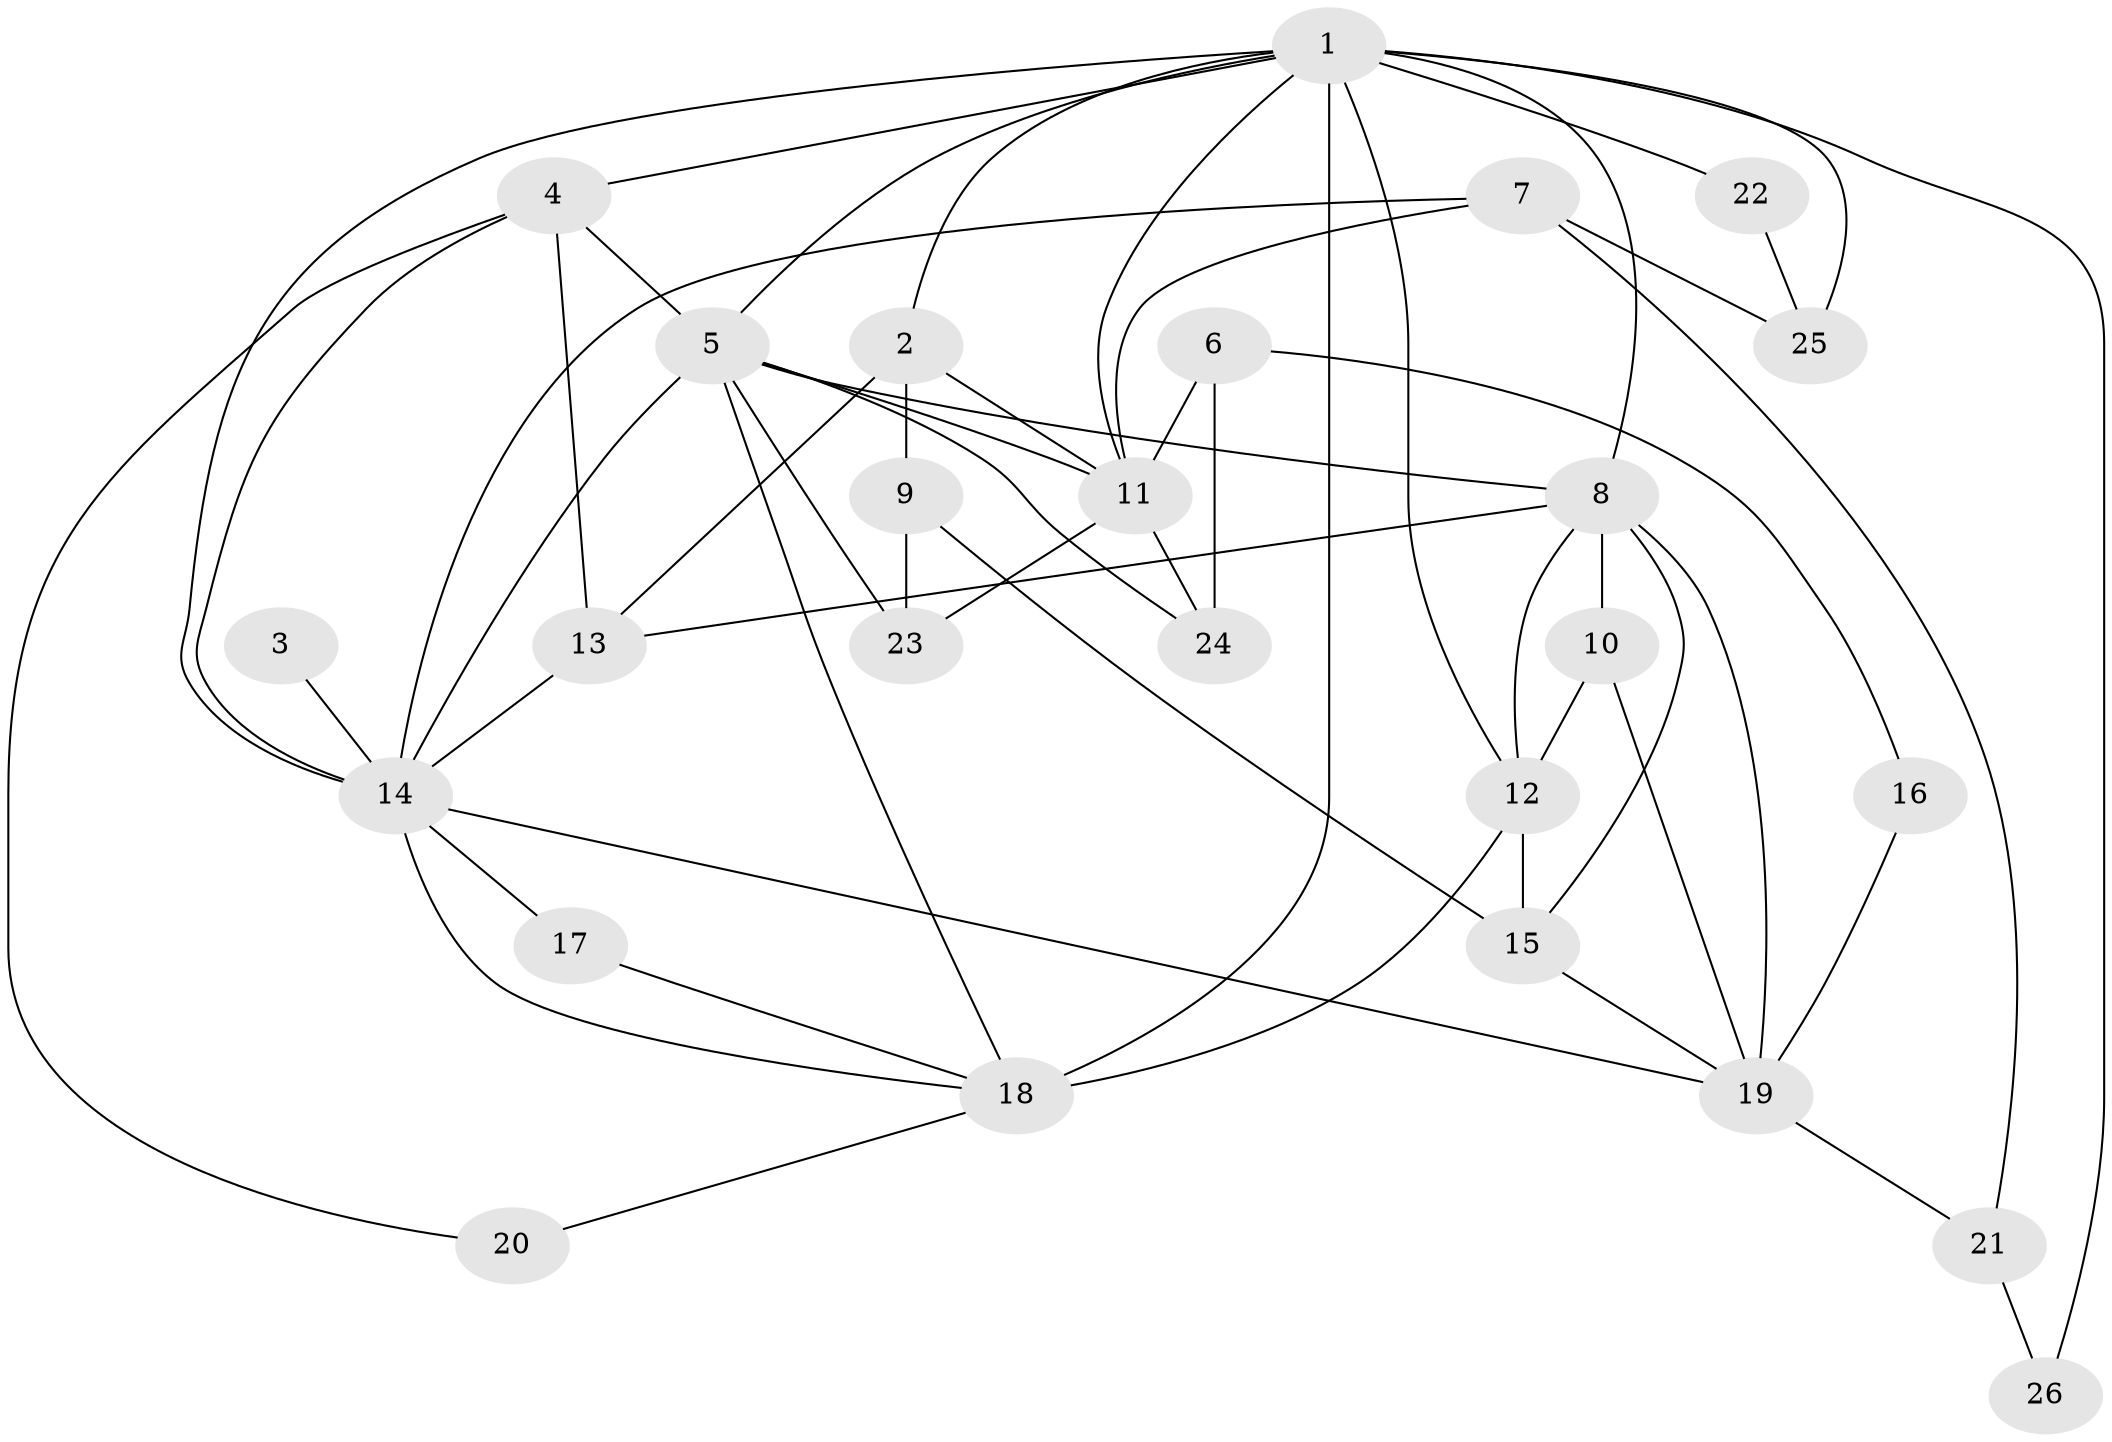 // original degree distribution, {4: 0.2549019607843137, 8: 0.0392156862745098, 2: 0.17647058823529413, 6: 0.09803921568627451, 5: 0.058823529411764705, 3: 0.29411764705882354, 7: 0.0784313725490196}
// Generated by graph-tools (version 1.1) at 2025/36/03/09/25 02:36:18]
// undirected, 26 vertices, 56 edges
graph export_dot {
graph [start="1"]
  node [color=gray90,style=filled];
  1;
  2;
  3;
  4;
  5;
  6;
  7;
  8;
  9;
  10;
  11;
  12;
  13;
  14;
  15;
  16;
  17;
  18;
  19;
  20;
  21;
  22;
  23;
  24;
  25;
  26;
  1 -- 2 [weight=1.0];
  1 -- 4 [weight=2.0];
  1 -- 5 [weight=1.0];
  1 -- 8 [weight=1.0];
  1 -- 11 [weight=1.0];
  1 -- 12 [weight=1.0];
  1 -- 14 [weight=1.0];
  1 -- 18 [weight=3.0];
  1 -- 22 [weight=1.0];
  1 -- 25 [weight=3.0];
  1 -- 26 [weight=1.0];
  2 -- 9 [weight=1.0];
  2 -- 11 [weight=1.0];
  2 -- 13 [weight=1.0];
  3 -- 14 [weight=2.0];
  4 -- 5 [weight=2.0];
  4 -- 13 [weight=1.0];
  4 -- 14 [weight=3.0];
  4 -- 20 [weight=1.0];
  5 -- 8 [weight=1.0];
  5 -- 11 [weight=1.0];
  5 -- 14 [weight=1.0];
  5 -- 18 [weight=1.0];
  5 -- 23 [weight=1.0];
  5 -- 24 [weight=1.0];
  6 -- 11 [weight=1.0];
  6 -- 16 [weight=1.0];
  6 -- 24 [weight=1.0];
  7 -- 11 [weight=1.0];
  7 -- 14 [weight=2.0];
  7 -- 21 [weight=1.0];
  7 -- 25 [weight=1.0];
  8 -- 10 [weight=1.0];
  8 -- 12 [weight=1.0];
  8 -- 13 [weight=1.0];
  8 -- 15 [weight=1.0];
  8 -- 19 [weight=1.0];
  9 -- 15 [weight=1.0];
  9 -- 23 [weight=1.0];
  10 -- 12 [weight=3.0];
  10 -- 19 [weight=1.0];
  11 -- 23 [weight=1.0];
  11 -- 24 [weight=1.0];
  12 -- 15 [weight=2.0];
  12 -- 18 [weight=1.0];
  13 -- 14 [weight=1.0];
  14 -- 17 [weight=1.0];
  14 -- 18 [weight=1.0];
  14 -- 19 [weight=1.0];
  15 -- 19 [weight=1.0];
  16 -- 19 [weight=1.0];
  17 -- 18 [weight=1.0];
  18 -- 20 [weight=1.0];
  19 -- 21 [weight=1.0];
  21 -- 26 [weight=1.0];
  22 -- 25 [weight=2.0];
}
